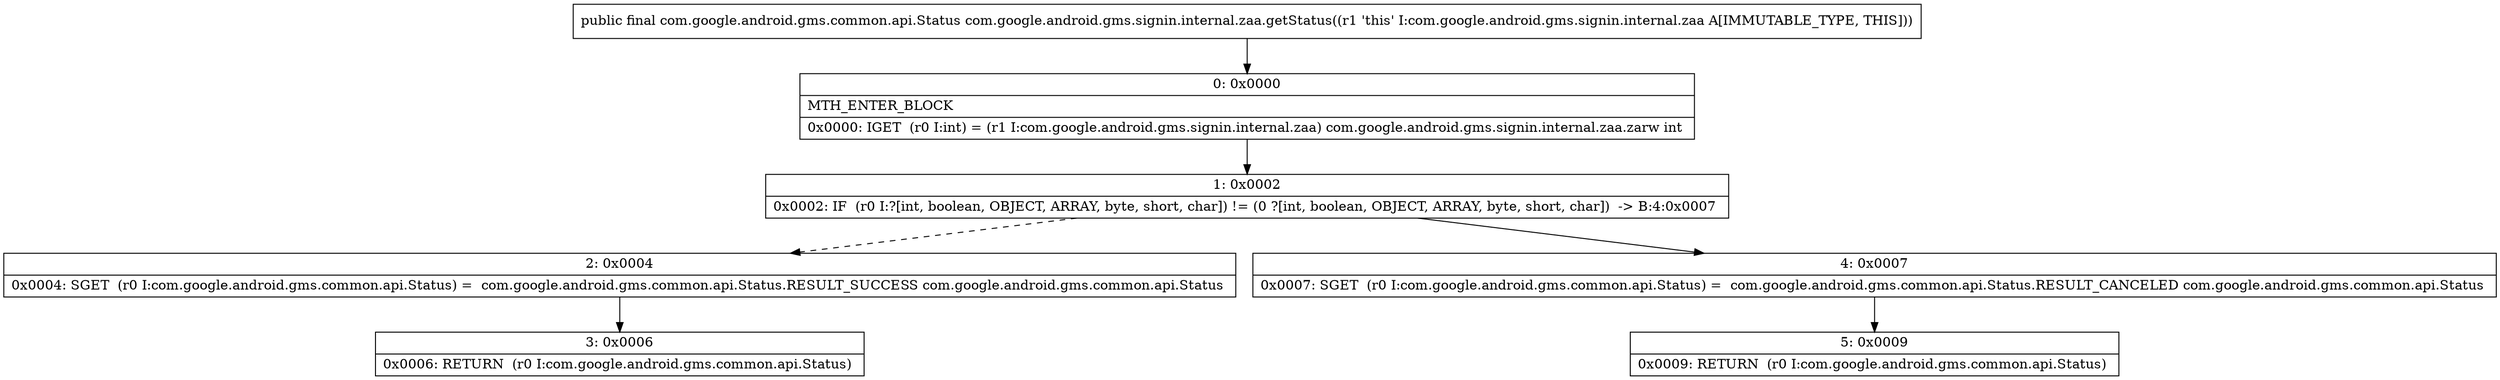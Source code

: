 digraph "CFG forcom.google.android.gms.signin.internal.zaa.getStatus()Lcom\/google\/android\/gms\/common\/api\/Status;" {
Node_0 [shape=record,label="{0\:\ 0x0000|MTH_ENTER_BLOCK\l|0x0000: IGET  (r0 I:int) = (r1 I:com.google.android.gms.signin.internal.zaa) com.google.android.gms.signin.internal.zaa.zarw int \l}"];
Node_1 [shape=record,label="{1\:\ 0x0002|0x0002: IF  (r0 I:?[int, boolean, OBJECT, ARRAY, byte, short, char]) != (0 ?[int, boolean, OBJECT, ARRAY, byte, short, char])  \-\> B:4:0x0007 \l}"];
Node_2 [shape=record,label="{2\:\ 0x0004|0x0004: SGET  (r0 I:com.google.android.gms.common.api.Status) =  com.google.android.gms.common.api.Status.RESULT_SUCCESS com.google.android.gms.common.api.Status \l}"];
Node_3 [shape=record,label="{3\:\ 0x0006|0x0006: RETURN  (r0 I:com.google.android.gms.common.api.Status) \l}"];
Node_4 [shape=record,label="{4\:\ 0x0007|0x0007: SGET  (r0 I:com.google.android.gms.common.api.Status) =  com.google.android.gms.common.api.Status.RESULT_CANCELED com.google.android.gms.common.api.Status \l}"];
Node_5 [shape=record,label="{5\:\ 0x0009|0x0009: RETURN  (r0 I:com.google.android.gms.common.api.Status) \l}"];
MethodNode[shape=record,label="{public final com.google.android.gms.common.api.Status com.google.android.gms.signin.internal.zaa.getStatus((r1 'this' I:com.google.android.gms.signin.internal.zaa A[IMMUTABLE_TYPE, THIS])) }"];
MethodNode -> Node_0;
Node_0 -> Node_1;
Node_1 -> Node_2[style=dashed];
Node_1 -> Node_4;
Node_2 -> Node_3;
Node_4 -> Node_5;
}

